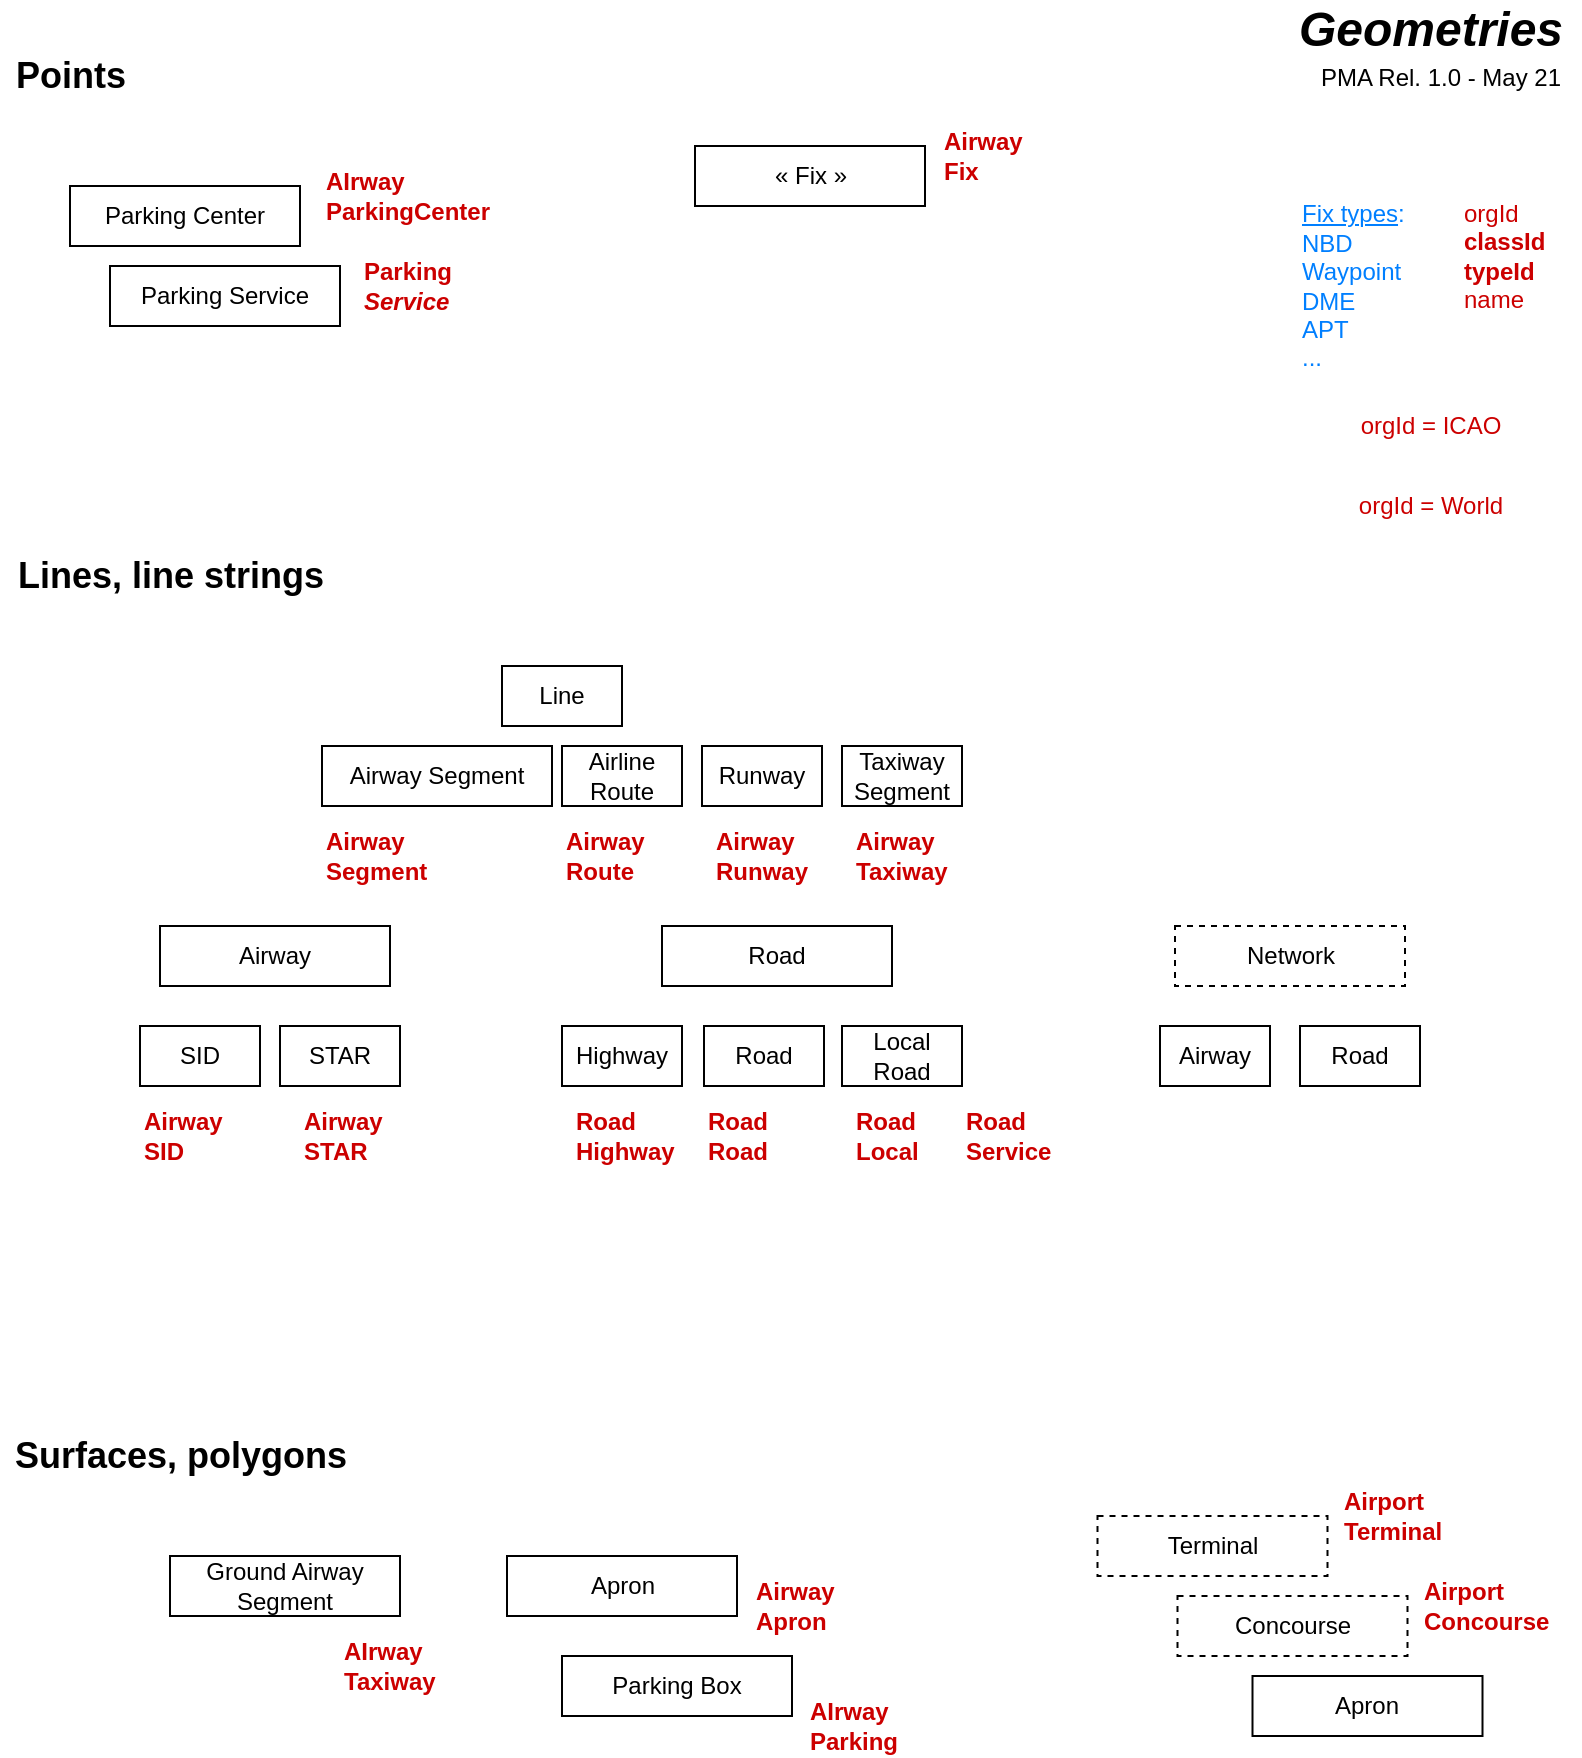 <mxfile version="14.6.13" type="device"><diagram id="IZnEHfLYEUknsviOINFC" name="Page-1"><mxGraphModel dx="279" dy="1003" grid="1" gridSize="10" guides="1" tooltips="1" connect="1" arrows="1" fold="1" page="1" pageScale="1" pageWidth="827" pageHeight="1169" math="0" shadow="0"><root><mxCell id="0"/><mxCell id="1" parent="0"/><mxCell id="SBnV2G7ahFaBPgr7lxGF-1" value="Geometries" style="text;html=1;align=center;verticalAlign=middle;resizable=0;points=[];autosize=1;fontSize=24;fontStyle=3" vertex="1" parent="1"><mxGeometry x="1490" y="17" width="150" height="30" as="geometry"/></mxCell><mxCell id="SBnV2G7ahFaBPgr7lxGF-2" value="PMA Rel. 1.0 - May 21" style="text;html=1;align=center;verticalAlign=middle;resizable=0;points=[];autosize=1;strokeColor=none;fontSize=12;" vertex="1" parent="1"><mxGeometry x="1500" y="46" width="140" height="20" as="geometry"/></mxCell><mxCell id="SBnV2G7ahFaBPgr7lxGF-3" value="Points" style="text;html=1;align=center;verticalAlign=middle;resizable=0;points=[];autosize=1;fontSize=18;fontStyle=1" vertex="1" parent="1"><mxGeometry x="850" y="40" width="70" height="30" as="geometry"/></mxCell><mxCell id="SBnV2G7ahFaBPgr7lxGF-4" value="Lines, line strings" style="text;html=1;align=center;verticalAlign=middle;resizable=0;points=[];autosize=1;fontSize=18;fontStyle=1" vertex="1" parent="1"><mxGeometry x="850" y="290" width="170" height="30" as="geometry"/></mxCell><mxCell id="SBnV2G7ahFaBPgr7lxGF-5" value="Surfaces, polygons" style="text;html=1;align=center;verticalAlign=middle;resizable=0;points=[];autosize=1;fontSize=18;fontStyle=1" vertex="1" parent="1"><mxGeometry x="850" y="730" width="180" height="30" as="geometry"/></mxCell><mxCell id="SBnV2G7ahFaBPgr7lxGF-6" value="« Fix »" style="rounded=0;whiteSpace=wrap;html=1;" vertex="1" parent="1"><mxGeometry x="1197.5" y="90" width="115" height="30" as="geometry"/></mxCell><mxCell id="SBnV2G7ahFaBPgr7lxGF-7" value="Parking Center" style="rounded=0;whiteSpace=wrap;html=1;" vertex="1" parent="1"><mxGeometry x="885" y="110" width="115" height="30" as="geometry"/></mxCell><mxCell id="SBnV2G7ahFaBPgr7lxGF-8" value="Parking Service" style="rounded=0;whiteSpace=wrap;html=1;" vertex="1" parent="1"><mxGeometry x="905" y="150" width="115" height="30" as="geometry"/></mxCell><mxCell id="SBnV2G7ahFaBPgr7lxGF-9" value="Airway" style="rounded=0;whiteSpace=wrap;html=1;" vertex="1" parent="1"><mxGeometry x="930" y="480" width="115" height="30" as="geometry"/></mxCell><mxCell id="SBnV2G7ahFaBPgr7lxGF-10" value="Road" style="rounded=0;whiteSpace=wrap;html=1;" vertex="1" parent="1"><mxGeometry x="1181" y="480" width="115" height="30" as="geometry"/></mxCell><mxCell id="SBnV2G7ahFaBPgr7lxGF-11" value="SID" style="rounded=0;whiteSpace=wrap;html=1;" vertex="1" parent="1"><mxGeometry x="920" y="530" width="60" height="30" as="geometry"/></mxCell><mxCell id="SBnV2G7ahFaBPgr7lxGF-12" value="STAR" style="rounded=0;whiteSpace=wrap;html=1;" vertex="1" parent="1"><mxGeometry x="990" y="530" width="60" height="30" as="geometry"/></mxCell><mxCell id="SBnV2G7ahFaBPgr7lxGF-13" value="Airline Route" style="rounded=0;whiteSpace=wrap;html=1;" vertex="1" parent="1"><mxGeometry x="1131" y="390" width="60" height="30" as="geometry"/></mxCell><mxCell id="SBnV2G7ahFaBPgr7lxGF-14" value="Highway" style="rounded=0;whiteSpace=wrap;html=1;" vertex="1" parent="1"><mxGeometry x="1131" y="530" width="60" height="30" as="geometry"/></mxCell><mxCell id="SBnV2G7ahFaBPgr7lxGF-15" value="Road" style="rounded=0;whiteSpace=wrap;html=1;" vertex="1" parent="1"><mxGeometry x="1202" y="530" width="60" height="30" as="geometry"/></mxCell><mxCell id="SBnV2G7ahFaBPgr7lxGF-16" value="Local Road" style="rounded=0;whiteSpace=wrap;html=1;" vertex="1" parent="1"><mxGeometry x="1271" y="530" width="60" height="30" as="geometry"/></mxCell><mxCell id="SBnV2G7ahFaBPgr7lxGF-17" value="Network" style="rounded=0;whiteSpace=wrap;html=1;dashed=1;" vertex="1" parent="1"><mxGeometry x="1437.5" y="480" width="115" height="30" as="geometry"/></mxCell><mxCell id="SBnV2G7ahFaBPgr7lxGF-18" value="Road" style="rounded=0;whiteSpace=wrap;html=1;" vertex="1" parent="1"><mxGeometry x="1500" y="530" width="60" height="30" as="geometry"/></mxCell><mxCell id="SBnV2G7ahFaBPgr7lxGF-19" value="Airway" style="rounded=0;whiteSpace=wrap;html=1;" vertex="1" parent="1"><mxGeometry x="1430" y="530" width="55" height="30" as="geometry"/></mxCell><mxCell id="SBnV2G7ahFaBPgr7lxGF-20" value="Line" style="rounded=0;whiteSpace=wrap;html=1;" vertex="1" parent="1"><mxGeometry x="1101" y="350" width="60" height="30" as="geometry"/></mxCell><mxCell id="SBnV2G7ahFaBPgr7lxGF-21" value="Airway Segment" style="rounded=0;whiteSpace=wrap;html=1;" vertex="1" parent="1"><mxGeometry x="1011" y="390" width="115" height="30" as="geometry"/></mxCell><mxCell id="SBnV2G7ahFaBPgr7lxGF-22" value="Runway" style="rounded=0;whiteSpace=wrap;html=1;" vertex="1" parent="1"><mxGeometry x="1201" y="390" width="60" height="30" as="geometry"/></mxCell><mxCell id="SBnV2G7ahFaBPgr7lxGF-23" value="Taxiway Segment" style="rounded=0;whiteSpace=wrap;html=1;" vertex="1" parent="1"><mxGeometry x="1271" y="390" width="60" height="30" as="geometry"/></mxCell><mxCell id="SBnV2G7ahFaBPgr7lxGF-25" value="&lt;u&gt;Fix types&lt;/u&gt;:&lt;br&gt;NBD&lt;br&gt;Waypoint&lt;br&gt;DME&lt;br&gt;APT&lt;br&gt;..." style="text;html=1;align=left;verticalAlign=middle;resizable=0;points=[];autosize=1;strokeColor=none;fontColor=#007FFF;" vertex="1" parent="1"><mxGeometry x="1498.75" y="115" width="70" height="90" as="geometry"/></mxCell><mxCell id="SBnV2G7ahFaBPgr7lxGF-26" value="Ground Airway Segment" style="rounded=0;whiteSpace=wrap;html=1;" vertex="1" parent="1"><mxGeometry x="935" y="795" width="115" height="30" as="geometry"/></mxCell><mxCell id="SBnV2G7ahFaBPgr7lxGF-28" value="Apron" style="rounded=0;whiteSpace=wrap;html=1;" vertex="1" parent="1"><mxGeometry x="1103.5" y="795" width="115" height="30" as="geometry"/></mxCell><mxCell id="SBnV2G7ahFaBPgr7lxGF-29" value="Parking Box" style="rounded=0;whiteSpace=wrap;html=1;" vertex="1" parent="1"><mxGeometry x="1131" y="845" width="115" height="30" as="geometry"/></mxCell><mxCell id="SBnV2G7ahFaBPgr7lxGF-30" value="Concourse" style="rounded=0;whiteSpace=wrap;html=1;dashed=1;" vertex="1" parent="1"><mxGeometry x="1438.75" y="815" width="115" height="30" as="geometry"/></mxCell><mxCell id="SBnV2G7ahFaBPgr7lxGF-31" value="Terminal" style="rounded=0;whiteSpace=wrap;html=1;dashed=1;" vertex="1" parent="1"><mxGeometry x="1398.75" y="775" width="115" height="30" as="geometry"/></mxCell><mxCell id="SBnV2G7ahFaBPgr7lxGF-32" value="Apron" style="rounded=0;whiteSpace=wrap;html=1;" vertex="1" parent="1"><mxGeometry x="1476.25" y="855" width="115" height="30" as="geometry"/></mxCell><mxCell id="SBnV2G7ahFaBPgr7lxGF-33" value="Parking&lt;br&gt;&lt;i&gt;Service&lt;/i&gt;" style="text;html=1;strokeColor=none;fillColor=none;align=left;verticalAlign=middle;whiteSpace=wrap;rounded=0;dashed=1;fontColor=#CC0000;fontStyle=1" vertex="1" parent="1"><mxGeometry x="1030" y="140" width="50" height="40" as="geometry"/></mxCell><mxCell id="SBnV2G7ahFaBPgr7lxGF-38" value="Airway&lt;br&gt;Fix" style="text;html=1;strokeColor=none;fillColor=none;align=left;verticalAlign=middle;whiteSpace=wrap;rounded=0;dashed=1;fontColor=#CC0000;fontStyle=1" vertex="1" parent="1"><mxGeometry x="1320" y="80" width="50" height="30" as="geometry"/></mxCell><mxCell id="SBnV2G7ahFaBPgr7lxGF-39" value="AIrway&lt;br&gt;ParkingCenter" style="text;html=1;strokeColor=none;fillColor=none;align=left;verticalAlign=middle;whiteSpace=wrap;rounded=0;dashed=1;fontColor=#CC0000;fontStyle=1" vertex="1" parent="1"><mxGeometry x="1011" y="100" width="60" height="30" as="geometry"/></mxCell><mxCell id="SBnV2G7ahFaBPgr7lxGF-40" value="&lt;span style=&quot;font-weight: normal&quot;&gt;orgId&lt;/span&gt;&lt;br&gt;classId&lt;br&gt;typeId&lt;br&gt;&lt;span style=&quot;font-weight: normal&quot;&gt;name&lt;/span&gt;" style="text;html=1;strokeColor=none;fillColor=none;align=left;verticalAlign=middle;whiteSpace=wrap;rounded=0;dashed=1;fontColor=#CC0000;fontStyle=1" vertex="1" parent="1"><mxGeometry x="1580" y="115" width="50" height="60" as="geometry"/></mxCell><mxCell id="SBnV2G7ahFaBPgr7lxGF-41" value="Airway&lt;br&gt;Route" style="text;html=1;strokeColor=none;fillColor=none;align=left;verticalAlign=middle;whiteSpace=wrap;rounded=0;dashed=1;fontColor=#CC0000;fontStyle=1" vertex="1" parent="1"><mxGeometry x="1131" y="430" width="50" height="30" as="geometry"/></mxCell><mxCell id="SBnV2G7ahFaBPgr7lxGF-42" value="Airway&lt;br&gt;Runway" style="text;html=1;strokeColor=none;fillColor=none;align=left;verticalAlign=middle;whiteSpace=wrap;rounded=0;dashed=1;fontColor=#CC0000;fontStyle=1" vertex="1" parent="1"><mxGeometry x="1206" y="430" width="50" height="30" as="geometry"/></mxCell><mxCell id="SBnV2G7ahFaBPgr7lxGF-43" value="Airway&lt;br&gt;Taxiway" style="text;html=1;strokeColor=none;fillColor=none;align=left;verticalAlign=middle;whiteSpace=wrap;rounded=0;dashed=1;fontColor=#CC0000;fontStyle=1" vertex="1" parent="1"><mxGeometry x="1276" y="430" width="50" height="30" as="geometry"/></mxCell><mxCell id="SBnV2G7ahFaBPgr7lxGF-44" value="Airway&lt;br&gt;Segment" style="text;html=1;strokeColor=none;fillColor=none;align=left;verticalAlign=middle;whiteSpace=wrap;rounded=0;dashed=1;fontColor=#CC0000;fontStyle=1" vertex="1" parent="1"><mxGeometry x="1011" y="430" width="50" height="30" as="geometry"/></mxCell><mxCell id="SBnV2G7ahFaBPgr7lxGF-45" value="Airway&lt;br&gt;SID" style="text;html=1;strokeColor=none;fillColor=none;align=left;verticalAlign=middle;whiteSpace=wrap;rounded=0;dashed=1;fontColor=#CC0000;fontStyle=1" vertex="1" parent="1"><mxGeometry x="920" y="570" width="50" height="30" as="geometry"/></mxCell><mxCell id="SBnV2G7ahFaBPgr7lxGF-46" value="Airway&lt;br&gt;STAR" style="text;html=1;strokeColor=none;fillColor=none;align=left;verticalAlign=middle;whiteSpace=wrap;rounded=0;dashed=1;fontColor=#CC0000;fontStyle=1" vertex="1" parent="1"><mxGeometry x="1000" y="570" width="50" height="30" as="geometry"/></mxCell><mxCell id="SBnV2G7ahFaBPgr7lxGF-48" value="Road&lt;br&gt;Highway" style="text;html=1;strokeColor=none;fillColor=none;align=left;verticalAlign=middle;whiteSpace=wrap;rounded=0;dashed=1;fontColor=#CC0000;fontStyle=1" vertex="1" parent="1"><mxGeometry x="1136" y="570" width="50" height="30" as="geometry"/></mxCell><mxCell id="SBnV2G7ahFaBPgr7lxGF-49" value="Road&lt;br&gt;Road" style="text;html=1;strokeColor=none;fillColor=none;align=left;verticalAlign=middle;whiteSpace=wrap;rounded=0;dashed=1;fontColor=#CC0000;fontStyle=1" vertex="1" parent="1"><mxGeometry x="1202" y="570" width="50" height="30" as="geometry"/></mxCell><mxCell id="SBnV2G7ahFaBPgr7lxGF-50" value="Road&lt;br&gt;Local" style="text;html=1;strokeColor=none;fillColor=none;align=left;verticalAlign=middle;whiteSpace=wrap;rounded=0;dashed=1;fontColor=#CC0000;fontStyle=1" vertex="1" parent="1"><mxGeometry x="1276" y="570" width="50" height="30" as="geometry"/></mxCell><mxCell id="SBnV2G7ahFaBPgr7lxGF-51" value="Road&lt;br&gt;Service" style="text;html=1;strokeColor=none;fillColor=none;align=left;verticalAlign=middle;whiteSpace=wrap;rounded=0;dashed=1;fontColor=#CC0000;fontStyle=1" vertex="1" parent="1"><mxGeometry x="1331" y="570" width="50" height="30" as="geometry"/></mxCell><mxCell id="SBnV2G7ahFaBPgr7lxGF-52" value="Airway&lt;br&gt;Apron" style="text;html=1;strokeColor=none;fillColor=none;align=left;verticalAlign=middle;whiteSpace=wrap;rounded=0;dashed=1;fontColor=#CC0000;fontStyle=1" vertex="1" parent="1"><mxGeometry x="1226" y="805" width="50" height="30" as="geometry"/></mxCell><mxCell id="SBnV2G7ahFaBPgr7lxGF-53" value="Airport&lt;br&gt;Terminal" style="text;html=1;strokeColor=none;fillColor=none;align=left;verticalAlign=middle;whiteSpace=wrap;rounded=0;dashed=1;fontColor=#CC0000;fontStyle=1" vertex="1" parent="1"><mxGeometry x="1520" y="760" width="60" height="30" as="geometry"/></mxCell><mxCell id="SBnV2G7ahFaBPgr7lxGF-55" value="Airport&lt;br&gt;Concourse" style="text;html=1;strokeColor=none;fillColor=none;align=left;verticalAlign=middle;whiteSpace=wrap;rounded=0;dashed=1;fontColor=#CC0000;fontStyle=1" vertex="1" parent="1"><mxGeometry x="1560" y="805" width="80" height="30" as="geometry"/></mxCell><mxCell id="SBnV2G7ahFaBPgr7lxGF-56" value="AIrway&lt;br&gt;Parking" style="text;html=1;strokeColor=none;fillColor=none;align=left;verticalAlign=middle;whiteSpace=wrap;rounded=0;dashed=1;fontColor=#CC0000;fontStyle=1" vertex="1" parent="1"><mxGeometry x="1252.5" y="865" width="60" height="30" as="geometry"/></mxCell><mxCell id="SBnV2G7ahFaBPgr7lxGF-57" value="AIrway&lt;br&gt;Taxiway" style="text;html=1;strokeColor=none;fillColor=none;align=left;verticalAlign=middle;whiteSpace=wrap;rounded=0;dashed=1;fontColor=#CC0000;fontStyle=1" vertex="1" parent="1"><mxGeometry x="1020" y="835" width="60" height="30" as="geometry"/></mxCell><mxCell id="SBnV2G7ahFaBPgr7lxGF-58" value="orgId = ICAO" style="text;html=1;align=center;verticalAlign=middle;resizable=0;points=[];autosize=1;strokeColor=none;fontColor=#CC0000;" vertex="1" parent="1"><mxGeometry x="1520" y="220" width="90" height="20" as="geometry"/></mxCell><mxCell id="SBnV2G7ahFaBPgr7lxGF-59" value="orgId = World" style="text;html=1;align=center;verticalAlign=middle;resizable=0;points=[];autosize=1;strokeColor=none;fontColor=#CC0000;" vertex="1" parent="1"><mxGeometry x="1520" y="260" width="90" height="20" as="geometry"/></mxCell></root></mxGraphModel></diagram></mxfile>